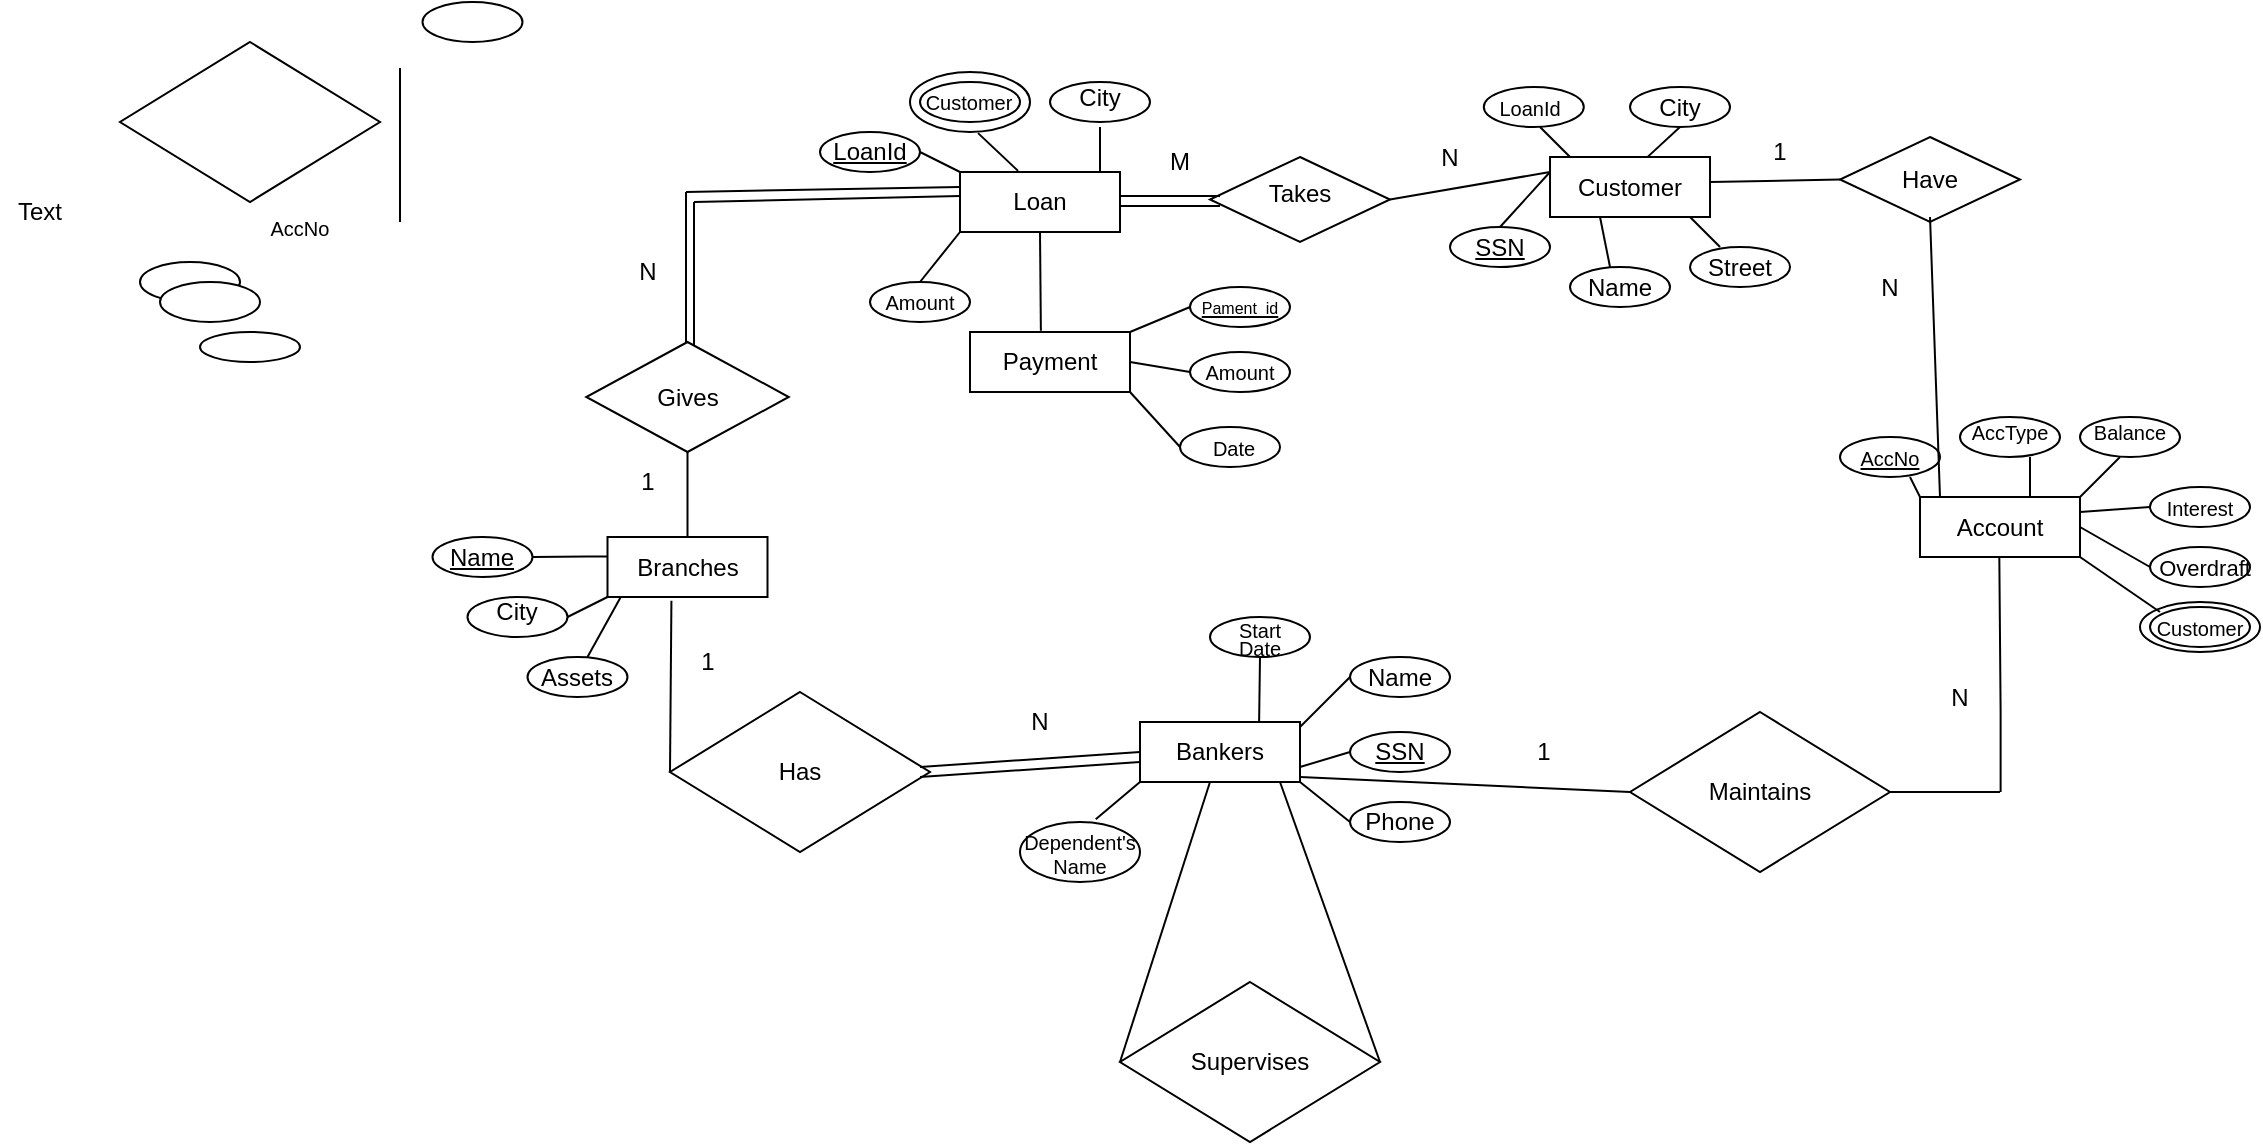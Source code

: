 <mxfile version="17.4.0" type="device"><diagram id="mVCATM9lBbFSW-xrp3_t" name="Page-1"><mxGraphModel dx="2222" dy="717" grid="1" gridSize="10" guides="1" tooltips="1" connect="1" arrows="1" fold="1" page="1" pageScale="1" pageWidth="850" pageHeight="1100" math="0" shadow="0"><root><mxCell id="0"/><mxCell id="1" parent="0"/><mxCell id="42Irp1TU9jJ1pjMlHDiS-1" value="" style="rounded=0;whiteSpace=wrap;html=1;" parent="1" vertex="1"><mxGeometry x="-56.25" y="407.5" width="80" height="30" as="geometry"/></mxCell><mxCell id="42Irp1TU9jJ1pjMlHDiS-3" value="" style="rounded=0;whiteSpace=wrap;html=1;" parent="1" vertex="1"><mxGeometry x="120" y="225" width="80" height="30" as="geometry"/></mxCell><mxCell id="42Irp1TU9jJ1pjMlHDiS-4" value="" style="rounded=0;whiteSpace=wrap;html=1;" parent="1" vertex="1"><mxGeometry x="415.01" y="217.5" width="80" height="30" as="geometry"/></mxCell><mxCell id="42Irp1TU9jJ1pjMlHDiS-5" value="" style="rounded=0;whiteSpace=wrap;html=1;" parent="1" vertex="1"><mxGeometry x="210" y="500" width="80" height="30" as="geometry"/></mxCell><mxCell id="42Irp1TU9jJ1pjMlHDiS-7" value="Loan" style="text;html=1;strokeColor=none;fillColor=none;align=center;verticalAlign=middle;whiteSpace=wrap;rounded=0;" parent="1" vertex="1"><mxGeometry x="130" y="225" width="60" height="30" as="geometry"/></mxCell><mxCell id="42Irp1TU9jJ1pjMlHDiS-8" value="Customer" style="text;html=1;strokeColor=none;fillColor=none;align=center;verticalAlign=middle;whiteSpace=wrap;rounded=0;" parent="1" vertex="1"><mxGeometry x="425.01" y="217.5" width="60" height="30" as="geometry"/></mxCell><mxCell id="42Irp1TU9jJ1pjMlHDiS-9" value="Branches" style="text;html=1;strokeColor=none;fillColor=none;align=center;verticalAlign=middle;whiteSpace=wrap;rounded=0;" parent="1" vertex="1"><mxGeometry x="-46.25" y="407.5" width="60" height="30" as="geometry"/></mxCell><mxCell id="42Irp1TU9jJ1pjMlHDiS-10" value="Bankers" style="text;html=1;strokeColor=none;fillColor=none;align=center;verticalAlign=middle;whiteSpace=wrap;rounded=0;" parent="1" vertex="1"><mxGeometry x="220" y="500" width="60" height="30" as="geometry"/></mxCell><mxCell id="42Irp1TU9jJ1pjMlHDiS-11" value="" style="rounded=0;whiteSpace=wrap;html=1;" parent="1" vertex="1"><mxGeometry x="600" y="387.5" width="80" height="30" as="geometry"/></mxCell><mxCell id="42Irp1TU9jJ1pjMlHDiS-13" value="Account" style="text;html=1;strokeColor=none;fillColor=none;align=center;verticalAlign=middle;whiteSpace=wrap;rounded=0;" parent="1" vertex="1"><mxGeometry x="610" y="387.5" width="60" height="30" as="geometry"/></mxCell><mxCell id="42Irp1TU9jJ1pjMlHDiS-14" value="" style="ellipse;whiteSpace=wrap;html=1;" parent="1" vertex="1"><mxGeometry x="-126.25" y="437.5" width="50" height="20" as="geometry"/></mxCell><mxCell id="42Irp1TU9jJ1pjMlHDiS-15" value="&lt;u&gt;Name&lt;/u&gt;" style="text;html=1;strokeColor=none;fillColor=none;align=center;verticalAlign=middle;whiteSpace=wrap;rounded=0;" parent="1" vertex="1"><mxGeometry x="-138.75" y="407.5" width="40" height="20" as="geometry"/></mxCell><mxCell id="42Irp1TU9jJ1pjMlHDiS-17" value="" style="ellipse;whiteSpace=wrap;html=1;" parent="1" vertex="1"><mxGeometry x="-96.25" y="467.5" width="50" height="20" as="geometry"/></mxCell><mxCell id="42Irp1TU9jJ1pjMlHDiS-18" value="" style="ellipse;whiteSpace=wrap;html=1;fillColor=none;" parent="1" vertex="1"><mxGeometry x="-143.75" y="407.5" width="50" height="20" as="geometry"/></mxCell><mxCell id="42Irp1TU9jJ1pjMlHDiS-19" value="" style="ellipse;whiteSpace=wrap;html=1;" parent="1" vertex="1"><mxGeometry x="150" y="550" width="60" height="30" as="geometry"/></mxCell><mxCell id="42Irp1TU9jJ1pjMlHDiS-20" value="" style="ellipse;whiteSpace=wrap;html=1;" parent="1" vertex="1"><mxGeometry x="245" y="447.5" width="50" height="20" as="geometry"/></mxCell><mxCell id="42Irp1TU9jJ1pjMlHDiS-21" value="" style="ellipse;whiteSpace=wrap;html=1;" parent="1" vertex="1"><mxGeometry x="315.01" y="540" width="50" height="20" as="geometry"/></mxCell><mxCell id="42Irp1TU9jJ1pjMlHDiS-22" value="" style="ellipse;whiteSpace=wrap;html=1;" parent="1" vertex="1"><mxGeometry x="315.01" y="505" width="50" height="20" as="geometry"/></mxCell><mxCell id="42Irp1TU9jJ1pjMlHDiS-23" value="" style="ellipse;whiteSpace=wrap;html=1;" parent="1" vertex="1"><mxGeometry x="315.01" y="467.5" width="50" height="20" as="geometry"/></mxCell><mxCell id="42Irp1TU9jJ1pjMlHDiS-24" value="" style="ellipse;whiteSpace=wrap;html=1;" parent="1" vertex="1"><mxGeometry x="50" y="205" width="50" height="20" as="geometry"/></mxCell><mxCell id="42Irp1TU9jJ1pjMlHDiS-27" value="" style="ellipse;whiteSpace=wrap;html=1;" parent="1" vertex="1"><mxGeometry x="165" y="180" width="50" height="20" as="geometry"/></mxCell><mxCell id="42Irp1TU9jJ1pjMlHDiS-28" value="" style="ellipse;whiteSpace=wrap;html=1;" parent="1" vertex="1"><mxGeometry x="100" y="180" width="50" height="20" as="geometry"/></mxCell><mxCell id="42Irp1TU9jJ1pjMlHDiS-29" value="" style="ellipse;whiteSpace=wrap;html=1;" parent="1" vertex="1"><mxGeometry x="365.01" y="252.5" width="50" height="20" as="geometry"/></mxCell><mxCell id="42Irp1TU9jJ1pjMlHDiS-30" value="" style="ellipse;whiteSpace=wrap;html=1;" parent="1" vertex="1"><mxGeometry x="425.01" y="272.5" width="50" height="20" as="geometry"/></mxCell><mxCell id="42Irp1TU9jJ1pjMlHDiS-31" value="" style="ellipse;whiteSpace=wrap;html=1;" parent="1" vertex="1"><mxGeometry x="-148.75" y="140" width="50" height="20" as="geometry"/></mxCell><mxCell id="42Irp1TU9jJ1pjMlHDiS-32" value="" style="ellipse;whiteSpace=wrap;html=1;" parent="1" vertex="1"><mxGeometry x="455.01" y="182.5" width="50" height="20" as="geometry"/></mxCell><mxCell id="42Irp1TU9jJ1pjMlHDiS-33" value="" style="ellipse;whiteSpace=wrap;html=1;" parent="1" vertex="1"><mxGeometry x="485.01" y="262.5" width="50" height="20" as="geometry"/></mxCell><mxCell id="42Irp1TU9jJ1pjMlHDiS-34" value="" style="ellipse;whiteSpace=wrap;html=1;" parent="1" vertex="1"><mxGeometry x="560" y="357.5" width="50" height="20" as="geometry"/></mxCell><mxCell id="42Irp1TU9jJ1pjMlHDiS-35" value="" style="ellipse;whiteSpace=wrap;html=1;" parent="1" vertex="1"><mxGeometry x="620" y="347.5" width="50" height="20" as="geometry"/></mxCell><mxCell id="42Irp1TU9jJ1pjMlHDiS-36" value="" style="ellipse;whiteSpace=wrap;html=1;" parent="1" vertex="1"><mxGeometry x="680" y="347.5" width="50" height="20" as="geometry"/></mxCell><mxCell id="42Irp1TU9jJ1pjMlHDiS-37" value="" style="ellipse;whiteSpace=wrap;html=1;" parent="1" vertex="1"><mxGeometry x="715" y="412.5" width="50" height="20" as="geometry"/></mxCell><mxCell id="42Irp1TU9jJ1pjMlHDiS-38" value="" style="ellipse;whiteSpace=wrap;html=1;" parent="1" vertex="1"><mxGeometry x="715" y="382.5" width="50" height="20" as="geometry"/></mxCell><mxCell id="42Irp1TU9jJ1pjMlHDiS-39" value="" style="rounded=0;whiteSpace=wrap;html=1;" parent="1" vertex="1"><mxGeometry x="125" y="305" width="80" height="30" as="geometry"/></mxCell><mxCell id="42Irp1TU9jJ1pjMlHDiS-40" value="" style="ellipse;whiteSpace=wrap;html=1;" parent="1" vertex="1"><mxGeometry x="-290" y="270" width="50" height="20" as="geometry"/></mxCell><mxCell id="42Irp1TU9jJ1pjMlHDiS-41" value="" style="ellipse;whiteSpace=wrap;html=1;" parent="1" vertex="1"><mxGeometry x="-280" y="280" width="50" height="20" as="geometry"/></mxCell><mxCell id="42Irp1TU9jJ1pjMlHDiS-42" value="" style="ellipse;whiteSpace=wrap;html=1;" parent="1" vertex="1"><mxGeometry x="710" y="440" width="60" height="25" as="geometry"/></mxCell><mxCell id="42Irp1TU9jJ1pjMlHDiS-43" value="City" style="text;html=1;strokeColor=none;fillColor=none;align=center;verticalAlign=middle;whiteSpace=wrap;rounded=0;" parent="1" vertex="1"><mxGeometry x="-128.75" y="432.5" width="55" height="25" as="geometry"/></mxCell><mxCell id="42Irp1TU9jJ1pjMlHDiS-44" value="Assets" style="text;html=1;strokeColor=none;fillColor=none;align=center;verticalAlign=middle;whiteSpace=wrap;rounded=0;" parent="1" vertex="1"><mxGeometry x="-93.75" y="462.5" width="45" height="30" as="geometry"/></mxCell><mxCell id="42Irp1TU9jJ1pjMlHDiS-45" value="" style="endArrow=none;html=1;rounded=0;exitX=1;exitY=0.5;exitDx=0;exitDy=0;" parent="1" source="42Irp1TU9jJ1pjMlHDiS-18" edge="1"><mxGeometry width="50" height="50" relative="1" as="geometry"><mxPoint x="-86.25" y="417.21" as="sourcePoint"/><mxPoint x="-56.25" y="417.21" as="targetPoint"/><Array as="points"><mxPoint x="-66.25" y="417.21"/></Array></mxGeometry></mxCell><mxCell id="42Irp1TU9jJ1pjMlHDiS-54" value="" style="endArrow=none;html=1;rounded=0;entryX=0;entryY=1;entryDx=0;entryDy=0;entryPerimeter=0;" parent="1" target="42Irp1TU9jJ1pjMlHDiS-1" edge="1"><mxGeometry width="50" height="50" relative="1" as="geometry"><mxPoint x="-76.25" y="447.5" as="sourcePoint"/><mxPoint x="-26.25" y="397.5" as="targetPoint"/></mxGeometry></mxCell><mxCell id="42Irp1TU9jJ1pjMlHDiS-55" value="" style="endArrow=none;html=1;rounded=0;entryX=-0.055;entryY=0.995;entryDx=0;entryDy=0;entryPerimeter=0;" parent="1" target="42Irp1TU9jJ1pjMlHDiS-9" edge="1"><mxGeometry width="50" height="50" relative="1" as="geometry"><mxPoint x="-66.25" y="467.5" as="sourcePoint"/><mxPoint x="-16.25" y="417.5" as="targetPoint"/></mxGeometry></mxCell><mxCell id="42Irp1TU9jJ1pjMlHDiS-56" value="" style="endArrow=none;html=1;rounded=0;entryX=1;entryY=0;entryDx=0;entryDy=0;exitX=0.5;exitY=1;exitDx=0;exitDy=0;" parent="1" target="42Irp1TU9jJ1pjMlHDiS-7" edge="1" source="42Irp1TU9jJ1pjMlHDiS-60"><mxGeometry width="50" height="50" relative="1" as="geometry"><mxPoint x="100" y="245" as="sourcePoint"/><mxPoint x="150" y="195" as="targetPoint"/></mxGeometry></mxCell><mxCell id="42Irp1TU9jJ1pjMlHDiS-57" value="" style="endArrow=none;html=1;rounded=0;entryX=0;entryY=0;entryDx=0;entryDy=0;" parent="1" target="42Irp1TU9jJ1pjMlHDiS-3" edge="1"><mxGeometry width="50" height="50" relative="1" as="geometry"><mxPoint x="100" y="215" as="sourcePoint"/><mxPoint x="150" y="165" as="targetPoint"/></mxGeometry></mxCell><mxCell id="42Irp1TU9jJ1pjMlHDiS-58" value="" style="endArrow=none;html=1;rounded=0;entryX=0.317;entryY=-0.019;entryDx=0;entryDy=0;entryPerimeter=0;exitX=0.567;exitY=1.019;exitDx=0;exitDy=0;exitPerimeter=0;" parent="1" source="42Irp1TU9jJ1pjMlHDiS-64" target="42Irp1TU9jJ1pjMlHDiS-7" edge="1"><mxGeometry width="50" height="50" relative="1" as="geometry"><mxPoint x="120" y="200" as="sourcePoint"/><mxPoint x="155" y="210" as="targetPoint"/></mxGeometry></mxCell><mxCell id="42Irp1TU9jJ1pjMlHDiS-59" value="&lt;u&gt;LoanId&lt;/u&gt;" style="text;html=1;strokeColor=none;fillColor=none;align=center;verticalAlign=middle;whiteSpace=wrap;rounded=0;" parent="1" vertex="1"><mxGeometry x="55" y="200" width="40" height="30" as="geometry"/></mxCell><mxCell id="42Irp1TU9jJ1pjMlHDiS-60" value="City" style="text;html=1;strokeColor=none;fillColor=none;align=center;verticalAlign=middle;whiteSpace=wrap;rounded=0;" parent="1" vertex="1"><mxGeometry x="170" y="172.5" width="40" height="30" as="geometry"/></mxCell><mxCell id="42Irp1TU9jJ1pjMlHDiS-61" value="Customer" style="text;html=1;strokeColor=none;fillColor=none;align=center;verticalAlign=middle;whiteSpace=wrap;rounded=0;fontSize=10;" parent="1" vertex="1"><mxGeometry x="107.5" y="177.5" width="32.5" height="25" as="geometry"/></mxCell><mxCell id="42Irp1TU9jJ1pjMlHDiS-62" value="Payment" style="text;html=1;strokeColor=none;fillColor=none;align=center;verticalAlign=middle;whiteSpace=wrap;rounded=0;" parent="1" vertex="1"><mxGeometry x="145" y="305" width="40" height="30" as="geometry"/></mxCell><mxCell id="42Irp1TU9jJ1pjMlHDiS-64" value="" style="ellipse;whiteSpace=wrap;html=1;fillColor=none;" parent="1" vertex="1"><mxGeometry x="95" y="175" width="60" height="30" as="geometry"/></mxCell><mxCell id="42Irp1TU9jJ1pjMlHDiS-67" value="" style="ellipse;whiteSpace=wrap;html=1;" parent="1" vertex="1"><mxGeometry x="75" y="280" width="50" height="20" as="geometry"/></mxCell><mxCell id="42Irp1TU9jJ1pjMlHDiS-68" value="" style="endArrow=none;html=1;rounded=0;fontSize=10;entryX=0;entryY=1;entryDx=0;entryDy=0;" parent="1" target="42Irp1TU9jJ1pjMlHDiS-3" edge="1"><mxGeometry width="50" height="50" relative="1" as="geometry"><mxPoint x="100" y="280" as="sourcePoint"/><mxPoint x="150" y="225" as="targetPoint"/></mxGeometry></mxCell><mxCell id="42Irp1TU9jJ1pjMlHDiS-69" value="Amount" style="text;html=1;strokeColor=none;fillColor=none;align=center;verticalAlign=middle;whiteSpace=wrap;rounded=0;fontSize=10;" parent="1" vertex="1"><mxGeometry x="70" y="275" width="60" height="30" as="geometry"/></mxCell><mxCell id="qjzSKTiQZ3K6JCnTXsIJ-1" value="Text" style="text;html=1;strokeColor=none;fillColor=none;align=center;verticalAlign=middle;whiteSpace=wrap;rounded=0;" vertex="1" parent="1"><mxGeometry x="-360" y="230" width="40" height="30" as="geometry"/></mxCell><mxCell id="qjzSKTiQZ3K6JCnTXsIJ-2" value="" style="ellipse;whiteSpace=wrap;html=1;" vertex="1" parent="1"><mxGeometry x="230.01" y="352.5" width="50" height="20" as="geometry"/></mxCell><mxCell id="qjzSKTiQZ3K6JCnTXsIJ-3" value="" style="ellipse;whiteSpace=wrap;html=1;" vertex="1" parent="1"><mxGeometry x="235" y="315" width="50" height="20" as="geometry"/></mxCell><mxCell id="qjzSKTiQZ3K6JCnTXsIJ-4" value="" style="ellipse;whiteSpace=wrap;html=1;" vertex="1" parent="1"><mxGeometry x="235" y="282.5" width="50" height="20" as="geometry"/></mxCell><mxCell id="qjzSKTiQZ3K6JCnTXsIJ-5" value="&lt;u&gt;Pament_id&lt;/u&gt;" style="text;html=1;strokeColor=none;fillColor=none;align=center;verticalAlign=middle;whiteSpace=wrap;rounded=0;fontSize=8;" vertex="1" parent="1"><mxGeometry x="241.88" y="277.5" width="36.25" height="30" as="geometry"/></mxCell><mxCell id="qjzSKTiQZ3K6JCnTXsIJ-7" value="Amount" style="text;html=1;strokeColor=none;fillColor=none;align=center;verticalAlign=middle;whiteSpace=wrap;rounded=0;fontSize=10;" vertex="1" parent="1"><mxGeometry x="240.01" y="310" width="40" height="30" as="geometry"/></mxCell><mxCell id="qjzSKTiQZ3K6JCnTXsIJ-8" value="Date" style="text;html=1;strokeColor=none;fillColor=none;align=center;verticalAlign=middle;whiteSpace=wrap;rounded=0;fontSize=10;" vertex="1" parent="1"><mxGeometry x="236.89" y="347.5" width="40" height="30" as="geometry"/></mxCell><mxCell id="qjzSKTiQZ3K6JCnTXsIJ-12" value="" style="endArrow=none;html=1;rounded=0;fontSize=10;entryX=0;entryY=0.5;entryDx=0;entryDy=0;" edge="1" parent="1" target="qjzSKTiQZ3K6JCnTXsIJ-4"><mxGeometry width="50" height="50" relative="1" as="geometry"><mxPoint x="205" y="305" as="sourcePoint"/><mxPoint x="335" y="175" as="targetPoint"/><Array as="points"/></mxGeometry></mxCell><mxCell id="qjzSKTiQZ3K6JCnTXsIJ-15" value="" style="endArrow=none;html=1;rounded=0;fontSize=10;entryX=0;entryY=0.5;entryDx=0;entryDy=0;exitX=1;exitY=0.5;exitDx=0;exitDy=0;" edge="1" parent="1" source="42Irp1TU9jJ1pjMlHDiS-39" target="qjzSKTiQZ3K6JCnTXsIJ-3"><mxGeometry width="50" height="50" relative="1" as="geometry"><mxPoint x="215" y="315" as="sourcePoint"/><mxPoint x="245" y="302.5" as="targetPoint"/><Array as="points"/></mxGeometry></mxCell><mxCell id="qjzSKTiQZ3K6JCnTXsIJ-16" value="" style="endArrow=none;html=1;rounded=0;fontSize=10;entryX=0;entryY=0.5;entryDx=0;entryDy=0;exitX=1;exitY=1;exitDx=0;exitDy=0;" edge="1" parent="1" source="42Irp1TU9jJ1pjMlHDiS-39" target="qjzSKTiQZ3K6JCnTXsIJ-2"><mxGeometry width="50" height="50" relative="1" as="geometry"><mxPoint x="225" y="325" as="sourcePoint"/><mxPoint x="255" y="312.5" as="targetPoint"/><Array as="points"/></mxGeometry></mxCell><mxCell id="qjzSKTiQZ3K6JCnTXsIJ-18" value="" style="ellipse;whiteSpace=wrap;html=1;" vertex="1" parent="1"><mxGeometry x="381.9" y="182.5" width="50" height="20" as="geometry"/></mxCell><mxCell id="qjzSKTiQZ3K6JCnTXsIJ-19" value="&lt;span style=&quot;font-size: 10px&quot;&gt;LoanId&lt;/span&gt;" style="text;html=1;strokeColor=none;fillColor=none;align=center;verticalAlign=middle;whiteSpace=wrap;rounded=0;fontSize=10;" vertex="1" parent="1"><mxGeometry x="385.01" y="177.5" width="40" height="30" as="geometry"/></mxCell><mxCell id="qjzSKTiQZ3K6JCnTXsIJ-20" value="City" style="text;html=1;strokeColor=none;fillColor=none;align=center;verticalAlign=middle;whiteSpace=wrap;rounded=0;" vertex="1" parent="1"><mxGeometry x="460.01" y="177.5" width="40" height="30" as="geometry"/></mxCell><mxCell id="qjzSKTiQZ3K6JCnTXsIJ-21" value="&lt;u&gt;SSN&lt;/u&gt;" style="text;html=1;strokeColor=none;fillColor=none;align=center;verticalAlign=middle;whiteSpace=wrap;rounded=0;" vertex="1" parent="1"><mxGeometry x="370.01" y="247.5" width="40" height="30" as="geometry"/></mxCell><mxCell id="qjzSKTiQZ3K6JCnTXsIJ-22" value="Name" style="text;html=1;strokeColor=none;fillColor=none;align=center;verticalAlign=middle;whiteSpace=wrap;rounded=0;" vertex="1" parent="1"><mxGeometry x="430.02" y="267.5" width="40" height="30" as="geometry"/></mxCell><mxCell id="qjzSKTiQZ3K6JCnTXsIJ-23" value="Street" style="text;html=1;strokeColor=none;fillColor=none;align=center;verticalAlign=middle;whiteSpace=wrap;rounded=0;" vertex="1" parent="1"><mxGeometry x="490.01" y="257.5" width="40" height="30" as="geometry"/></mxCell><mxCell id="qjzSKTiQZ3K6JCnTXsIJ-24" value="" style="endArrow=none;html=1;rounded=0;fontSize=10;entryX=0;entryY=0.25;entryDx=0;entryDy=0;" edge="1" parent="1" target="42Irp1TU9jJ1pjMlHDiS-4"><mxGeometry width="50" height="50" relative="1" as="geometry"><mxPoint x="390.02" y="252.5" as="sourcePoint"/><mxPoint x="480.02" y="162.5" as="targetPoint"/></mxGeometry></mxCell><mxCell id="qjzSKTiQZ3K6JCnTXsIJ-27" value="" style="endArrow=none;html=1;rounded=0;fontSize=10;" edge="1" parent="1"><mxGeometry width="50" height="50" relative="1" as="geometry"><mxPoint x="-17" y="312" as="sourcePoint"/><mxPoint x="-17" y="235" as="targetPoint"/></mxGeometry></mxCell><mxCell id="qjzSKTiQZ3K6JCnTXsIJ-29" value="" style="endArrow=none;html=1;rounded=0;fontSize=10;entryX=0.25;entryY=1;entryDx=0;entryDy=0;" edge="1" parent="1" target="42Irp1TU9jJ1pjMlHDiS-8"><mxGeometry width="50" height="50" relative="1" as="geometry"><mxPoint x="445.01" y="272.5" as="sourcePoint"/><mxPoint x="488.76" y="232.5" as="targetPoint"/></mxGeometry></mxCell><mxCell id="qjzSKTiQZ3K6JCnTXsIJ-30" value="" style="endArrow=none;html=1;rounded=0;fontSize=10;entryX=1;entryY=1;entryDx=0;entryDy=0;" edge="1" parent="1" target="42Irp1TU9jJ1pjMlHDiS-8"><mxGeometry width="50" height="50" relative="1" as="geometry"><mxPoint x="500.01" y="262.5" as="sourcePoint"/><mxPoint x="610.01" y="152.5" as="targetPoint"/></mxGeometry></mxCell><mxCell id="qjzSKTiQZ3K6JCnTXsIJ-31" value="" style="endArrow=none;html=1;rounded=0;fontSize=10;exitX=0;exitY=0;exitDx=0;exitDy=0;" edge="1" parent="1" source="42Irp1TU9jJ1pjMlHDiS-8"><mxGeometry width="50" height="50" relative="1" as="geometry"><mxPoint x="300.01" y="312.5" as="sourcePoint"/><mxPoint x="410.01" y="202.5" as="targetPoint"/></mxGeometry></mxCell><mxCell id="qjzSKTiQZ3K6JCnTXsIJ-32" value="" style="endArrow=none;html=1;rounded=0;fontSize=10;exitX=0.647;exitY=-0.002;exitDx=0;exitDy=0;exitPerimeter=0;" edge="1" parent="1" source="42Irp1TU9jJ1pjMlHDiS-8"><mxGeometry width="50" height="50" relative="1" as="geometry"><mxPoint x="370.01" y="312.5" as="sourcePoint"/><mxPoint x="480.01" y="202.5" as="targetPoint"/></mxGeometry></mxCell><mxCell id="qjzSKTiQZ3K6JCnTXsIJ-33" value="" style="ellipse;whiteSpace=wrap;html=1;" vertex="1" parent="1"><mxGeometry x="715" y="442.5" width="50" height="20" as="geometry"/></mxCell><mxCell id="qjzSKTiQZ3K6JCnTXsIJ-34" value="" style="endArrow=none;html=1;rounded=0;fontSize=10;exitX=0;exitY=0;exitDx=0;exitDy=0;" edge="1" parent="1" source="42Irp1TU9jJ1pjMlHDiS-11"><mxGeometry width="50" height="50" relative="1" as="geometry"><mxPoint x="485" y="482.5" as="sourcePoint"/><mxPoint x="595" y="377.5" as="targetPoint"/></mxGeometry></mxCell><mxCell id="qjzSKTiQZ3K6JCnTXsIJ-35" value="" style="endArrow=none;html=1;rounded=0;fontSize=10;exitX=0.75;exitY=0;exitDx=0;exitDy=0;" edge="1" parent="1" source="42Irp1TU9jJ1pjMlHDiS-13"><mxGeometry width="50" height="50" relative="1" as="geometry"><mxPoint x="545" y="477.5" as="sourcePoint"/><mxPoint x="655" y="367.5" as="targetPoint"/></mxGeometry></mxCell><mxCell id="qjzSKTiQZ3K6JCnTXsIJ-36" value="" style="endArrow=none;html=1;rounded=0;fontSize=10;exitX=1;exitY=0;exitDx=0;exitDy=0;" edge="1" parent="1" source="42Irp1TU9jJ1pjMlHDiS-11"><mxGeometry width="50" height="50" relative="1" as="geometry"><mxPoint x="590" y="477.5" as="sourcePoint"/><mxPoint x="700" y="367.5" as="targetPoint"/></mxGeometry></mxCell><mxCell id="qjzSKTiQZ3K6JCnTXsIJ-37" value="" style="endArrow=none;html=1;rounded=0;fontSize=10;exitX=1;exitY=0.25;exitDx=0;exitDy=0;" edge="1" parent="1" source="42Irp1TU9jJ1pjMlHDiS-11"><mxGeometry width="50" height="50" relative="1" as="geometry"><mxPoint x="605" y="502.5" as="sourcePoint"/><mxPoint x="715" y="392.5" as="targetPoint"/></mxGeometry></mxCell><mxCell id="qjzSKTiQZ3K6JCnTXsIJ-38" value="" style="endArrow=none;html=1;rounded=0;fontSize=10;exitX=1;exitY=0.5;exitDx=0;exitDy=0;" edge="1" parent="1" source="42Irp1TU9jJ1pjMlHDiS-11"><mxGeometry width="50" height="50" relative="1" as="geometry"><mxPoint x="605" y="532.5" as="sourcePoint"/><mxPoint x="715" y="422.5" as="targetPoint"/></mxGeometry></mxCell><mxCell id="qjzSKTiQZ3K6JCnTXsIJ-39" value="" style="endArrow=none;html=1;rounded=0;fontSize=10;exitX=1;exitY=1;exitDx=0;exitDy=0;entryX=0;entryY=0.25;entryDx=0;entryDy=0;" edge="1" parent="1" source="42Irp1TU9jJ1pjMlHDiS-11" target="qjzSKTiQZ3K6JCnTXsIJ-46"><mxGeometry width="50" height="50" relative="1" as="geometry"><mxPoint x="605" y="562.5" as="sourcePoint"/><mxPoint x="655" y="497.5" as="targetPoint"/></mxGeometry></mxCell><mxCell id="qjzSKTiQZ3K6JCnTXsIJ-40" value="&lt;u&gt;&lt;font style=&quot;font-size: 10px&quot;&gt;AccNo&lt;/font&gt;&lt;/u&gt;" style="text;html=1;strokeColor=none;fillColor=none;align=center;verticalAlign=middle;whiteSpace=wrap;rounded=0;" vertex="1" parent="1"><mxGeometry x="565" y="352.5" width="40" height="30" as="geometry"/></mxCell><mxCell id="qjzSKTiQZ3K6JCnTXsIJ-41" value="&lt;font style=&quot;font-size: 10px&quot;&gt;AccNo&lt;/font&gt;" style="text;html=1;strokeColor=none;fillColor=none;align=center;verticalAlign=middle;whiteSpace=wrap;rounded=0;" vertex="1" parent="1"><mxGeometry x="-230" y="237.5" width="40" height="30" as="geometry"/></mxCell><mxCell id="qjzSKTiQZ3K6JCnTXsIJ-42" value="&lt;font style=&quot;font-size: 10px&quot;&gt;Balance&lt;/font&gt;" style="text;html=1;strokeColor=none;fillColor=none;align=center;verticalAlign=middle;whiteSpace=wrap;rounded=0;fontStyle=0" vertex="1" parent="1"><mxGeometry x="685" y="340" width="40" height="30" as="geometry"/></mxCell><mxCell id="qjzSKTiQZ3K6JCnTXsIJ-43" value="&lt;font style=&quot;font-size: 10px&quot;&gt;AccType&lt;/font&gt;" style="text;html=1;strokeColor=none;fillColor=none;align=center;verticalAlign=middle;whiteSpace=wrap;rounded=0;fontStyle=0" vertex="1" parent="1"><mxGeometry x="625" y="340" width="40" height="30" as="geometry"/></mxCell><mxCell id="qjzSKTiQZ3K6JCnTXsIJ-44" value="&lt;font style=&quot;font-size: 10px&quot;&gt;Interest&lt;/font&gt;" style="text;html=1;strokeColor=none;fillColor=none;align=center;verticalAlign=middle;whiteSpace=wrap;rounded=0;" vertex="1" parent="1"><mxGeometry x="720" y="377.5" width="40" height="30" as="geometry"/></mxCell><mxCell id="qjzSKTiQZ3K6JCnTXsIJ-45" value="&lt;font style=&quot;font-size: 11px&quot;&gt;Overdraft&lt;/font&gt;" style="text;html=1;strokeColor=none;fillColor=none;align=center;verticalAlign=middle;whiteSpace=wrap;rounded=0;" vertex="1" parent="1"><mxGeometry x="730" y="407.5" width="25" height="30" as="geometry"/></mxCell><mxCell id="qjzSKTiQZ3K6JCnTXsIJ-46" value="&lt;font style=&quot;font-size: 10px&quot;&gt;Customer&lt;/font&gt;" style="text;html=1;strokeColor=none;fillColor=none;align=center;verticalAlign=middle;whiteSpace=wrap;rounded=0;" vertex="1" parent="1"><mxGeometry x="720" y="437.5" width="40" height="30" as="geometry"/></mxCell><mxCell id="qjzSKTiQZ3K6JCnTXsIJ-47" value="" style="ellipse;whiteSpace=wrap;html=1;" vertex="1" parent="1"><mxGeometry x="-260" y="305" width="50" height="15" as="geometry"/></mxCell><mxCell id="qjzSKTiQZ3K6JCnTXsIJ-48" value="" style="endArrow=none;html=1;rounded=0;fontSize=10;exitX=0.631;exitY=-0.047;exitDx=0;exitDy=0;exitPerimeter=0;" edge="1" parent="1" source="42Irp1TU9jJ1pjMlHDiS-19"><mxGeometry width="50" height="50" relative="1" as="geometry"><mxPoint x="100" y="640" as="sourcePoint"/><mxPoint x="210" y="530" as="targetPoint"/></mxGeometry></mxCell><mxCell id="qjzSKTiQZ3K6JCnTXsIJ-49" value="" style="endArrow=none;html=1;rounded=0;fontSize=10;entryX=0.826;entryY=-0.005;entryDx=0;entryDy=0;entryPerimeter=0;" edge="1" parent="1" source="42Irp1TU9jJ1pjMlHDiS-20" target="42Irp1TU9jJ1pjMlHDiS-10"><mxGeometry width="50" height="50" relative="1" as="geometry"><mxPoint x="150" y="640" as="sourcePoint"/><mxPoint x="260" y="530" as="targetPoint"/></mxGeometry></mxCell><mxCell id="qjzSKTiQZ3K6JCnTXsIJ-50" value="" style="endArrow=none;html=1;rounded=0;fontSize=10;entryX=0;entryY=0.5;entryDx=0;entryDy=0;" edge="1" parent="1" target="42Irp1TU9jJ1pjMlHDiS-22"><mxGeometry width="50" height="50" relative="1" as="geometry"><mxPoint x="290" y="522.5" as="sourcePoint"/><mxPoint x="400" y="412.5" as="targetPoint"/></mxGeometry></mxCell><mxCell id="qjzSKTiQZ3K6JCnTXsIJ-51" value="" style="endArrow=none;html=1;rounded=0;fontSize=10;entryX=0;entryY=0.5;entryDx=0;entryDy=0;" edge="1" parent="1" target="42Irp1TU9jJ1pjMlHDiS-23"><mxGeometry width="50" height="50" relative="1" as="geometry"><mxPoint x="290" y="502.5" as="sourcePoint"/><mxPoint x="400" y="392.5" as="targetPoint"/></mxGeometry></mxCell><mxCell id="qjzSKTiQZ3K6JCnTXsIJ-52" value="" style="endArrow=none;html=1;rounded=0;fontSize=10;entryX=0;entryY=0.5;entryDx=0;entryDy=0;" edge="1" parent="1" target="42Irp1TU9jJ1pjMlHDiS-21"><mxGeometry width="50" height="50" relative="1" as="geometry"><mxPoint x="290" y="530" as="sourcePoint"/><mxPoint x="400" y="420" as="targetPoint"/></mxGeometry></mxCell><mxCell id="qjzSKTiQZ3K6JCnTXsIJ-53" value="Name" style="text;html=1;strokeColor=none;fillColor=none;align=center;verticalAlign=middle;whiteSpace=wrap;rounded=0;" vertex="1" parent="1"><mxGeometry x="320" y="462.5" width="40" height="30" as="geometry"/></mxCell><mxCell id="qjzSKTiQZ3K6JCnTXsIJ-54" value="&lt;u&gt;SSN&lt;/u&gt;" style="text;html=1;strokeColor=none;fillColor=none;align=center;verticalAlign=middle;whiteSpace=wrap;rounded=0;" vertex="1" parent="1"><mxGeometry x="320" y="500" width="40" height="30" as="geometry"/></mxCell><mxCell id="qjzSKTiQZ3K6JCnTXsIJ-55" value="Phone" style="text;html=1;strokeColor=none;fillColor=none;align=center;verticalAlign=middle;whiteSpace=wrap;rounded=0;" vertex="1" parent="1"><mxGeometry x="320" y="535" width="40" height="30" as="geometry"/></mxCell><mxCell id="qjzSKTiQZ3K6JCnTXsIJ-56" value="&lt;p style=&quot;line-height: 0.7&quot;&gt;&lt;font style=&quot;font-size: 10px&quot;&gt;Start Date&lt;br&gt;&lt;/font&gt;&lt;/p&gt;" style="text;html=1;strokeColor=none;fillColor=none;align=center;verticalAlign=middle;whiteSpace=wrap;rounded=0;" vertex="1" parent="1"><mxGeometry x="250" y="442.5" width="40" height="30" as="geometry"/></mxCell><mxCell id="qjzSKTiQZ3K6JCnTXsIJ-59" value="&lt;p style=&quot;line-height: 1&quot;&gt;&lt;font style=&quot;font-size: 10px&quot;&gt;Dependent's Name&lt;br&gt;&lt;/font&gt;&lt;/p&gt;" style="text;html=1;strokeColor=none;fillColor=none;align=center;verticalAlign=middle;whiteSpace=wrap;rounded=0;" vertex="1" parent="1"><mxGeometry x="160" y="550" width="40" height="30" as="geometry"/></mxCell><mxCell id="qjzSKTiQZ3K6JCnTXsIJ-60" value="" style="rhombus;whiteSpace=wrap;html=1;fontSize=10;" vertex="1" parent="1"><mxGeometry x="200" y="630" width="130" height="80" as="geometry"/></mxCell><mxCell id="qjzSKTiQZ3K6JCnTXsIJ-61" value="Supervises" style="text;html=1;strokeColor=none;fillColor=none;align=center;verticalAlign=middle;whiteSpace=wrap;rounded=0;" vertex="1" parent="1"><mxGeometry x="245" y="655" width="40" height="30" as="geometry"/></mxCell><mxCell id="qjzSKTiQZ3K6JCnTXsIJ-62" value="" style="endArrow=none;html=1;rounded=0;fontSize=10;entryX=1;entryY=1;entryDx=0;entryDy=0;" edge="1" parent="1" target="42Irp1TU9jJ1pjMlHDiS-10"><mxGeometry width="50" height="50" relative="1" as="geometry"><mxPoint x="330" y="670" as="sourcePoint"/><mxPoint x="440" y="560" as="targetPoint"/></mxGeometry></mxCell><mxCell id="qjzSKTiQZ3K6JCnTXsIJ-63" value="" style="endArrow=none;html=1;rounded=0;fontSize=10;exitX=0;exitY=0.5;exitDx=0;exitDy=0;" edge="1" parent="1" source="qjzSKTiQZ3K6JCnTXsIJ-60"><mxGeometry width="50" height="50" relative="1" as="geometry"><mxPoint x="135" y="640" as="sourcePoint"/><mxPoint x="245" y="530" as="targetPoint"/></mxGeometry></mxCell><mxCell id="qjzSKTiQZ3K6JCnTXsIJ-64" value="" style="rhombus;whiteSpace=wrap;html=1;fontSize=10;" vertex="1" parent="1"><mxGeometry x="-300" y="160" width="130" height="80" as="geometry"/></mxCell><mxCell id="qjzSKTiQZ3K6JCnTXsIJ-65" value="" style="rhombus;whiteSpace=wrap;html=1;fontSize=10;" vertex="1" parent="1"><mxGeometry x="-25" y="485" width="130" height="80" as="geometry"/></mxCell><mxCell id="qjzSKTiQZ3K6JCnTXsIJ-66" value="Has" style="text;html=1;strokeColor=none;fillColor=none;align=center;verticalAlign=middle;whiteSpace=wrap;rounded=0;" vertex="1" parent="1"><mxGeometry x="20" y="510" width="40" height="30" as="geometry"/></mxCell><mxCell id="qjzSKTiQZ3K6JCnTXsIJ-68" value="" style="endArrow=none;html=1;rounded=0;fontSize=10;entryX=0.366;entryY=1.064;entryDx=0;entryDy=0;entryPerimeter=0;exitX=0;exitY=0.5;exitDx=0;exitDy=0;" edge="1" parent="1" source="qjzSKTiQZ3K6JCnTXsIJ-65" target="42Irp1TU9jJ1pjMlHDiS-9"><mxGeometry width="50" height="50" relative="1" as="geometry"><mxPoint x="-25" y="520" as="sourcePoint"/><mxPoint x="-25" y="440" as="targetPoint"/></mxGeometry></mxCell><mxCell id="qjzSKTiQZ3K6JCnTXsIJ-69" value="" style="endArrow=none;html=1;rounded=0;fontSize=10;entryX=0;entryY=0.5;entryDx=0;entryDy=0;" edge="1" parent="1" target="qjzSKTiQZ3K6JCnTXsIJ-71"><mxGeometry width="50" height="50" relative="1" as="geometry"><mxPoint x="290" y="527.5" as="sourcePoint"/><mxPoint x="400" y="417.5" as="targetPoint"/></mxGeometry></mxCell><mxCell id="qjzSKTiQZ3K6JCnTXsIJ-71" value="" style="rhombus;whiteSpace=wrap;html=1;fontSize=10;" vertex="1" parent="1"><mxGeometry x="455.01" y="495" width="130" height="80" as="geometry"/></mxCell><mxCell id="qjzSKTiQZ3K6JCnTXsIJ-72" value="" style="rhombus;whiteSpace=wrap;html=1;fontSize=10;" vertex="1" parent="1"><mxGeometry x="-66.87" y="310" width="101.25" height="55" as="geometry"/></mxCell><mxCell id="qjzSKTiQZ3K6JCnTXsIJ-73" value="" style="rhombus;whiteSpace=wrap;html=1;fontSize=10;" vertex="1" parent="1"><mxGeometry x="560" y="207.5" width="90" height="42.5" as="geometry"/></mxCell><mxCell id="qjzSKTiQZ3K6JCnTXsIJ-74" value="" style="rhombus;whiteSpace=wrap;html=1;fontSize=10;" vertex="1" parent="1"><mxGeometry x="245" y="217.5" width="90" height="42.5" as="geometry"/></mxCell><mxCell id="qjzSKTiQZ3K6JCnTXsIJ-75" value="Maintains" style="text;html=1;strokeColor=none;fillColor=none;align=center;verticalAlign=middle;whiteSpace=wrap;rounded=0;" vertex="1" parent="1"><mxGeometry x="500.01" y="520" width="40" height="30" as="geometry"/></mxCell><mxCell id="qjzSKTiQZ3K6JCnTXsIJ-76" value="" style="endArrow=none;html=1;rounded=0;fontSize=10;" edge="1" parent="1"><mxGeometry width="50" height="50" relative="1" as="geometry"><mxPoint x="640.31" y="535" as="sourcePoint"/><mxPoint x="639.66" y="417.5" as="targetPoint"/><Array as="points"><mxPoint x="640.31" y="495"/></Array></mxGeometry></mxCell><mxCell id="qjzSKTiQZ3K6JCnTXsIJ-77" value="" style="endArrow=none;html=1;rounded=0;fontSize=10;" edge="1" parent="1"><mxGeometry width="50" height="50" relative="1" as="geometry"><mxPoint x="585" y="535" as="sourcePoint"/><mxPoint x="640" y="535" as="targetPoint"/></mxGeometry></mxCell><mxCell id="qjzSKTiQZ3K6JCnTXsIJ-78" value="Have" style="text;html=1;strokeColor=none;fillColor=none;align=center;verticalAlign=middle;whiteSpace=wrap;rounded=0;" vertex="1" parent="1"><mxGeometry x="585" y="213.75" width="40" height="30" as="geometry"/></mxCell><mxCell id="qjzSKTiQZ3K6JCnTXsIJ-79" value="" style="endArrow=none;html=1;rounded=0;fontSize=10;exitX=0;exitY=0;exitDx=0;exitDy=0;" edge="1" parent="1" source="42Irp1TU9jJ1pjMlHDiS-13"><mxGeometry width="50" height="50" relative="1" as="geometry"><mxPoint x="495.01" y="357.5" as="sourcePoint"/><mxPoint x="605.01" y="247.5" as="targetPoint"/></mxGeometry></mxCell><mxCell id="qjzSKTiQZ3K6JCnTXsIJ-80" value="" style="endArrow=none;html=1;rounded=0;fontSize=10;entryX=0;entryY=0.5;entryDx=0;entryDy=0;" edge="1" parent="1" target="qjzSKTiQZ3K6JCnTXsIJ-73"><mxGeometry width="50" height="50" relative="1" as="geometry"><mxPoint x="495" y="230" as="sourcePoint"/><mxPoint x="605" y="120" as="targetPoint"/></mxGeometry></mxCell><mxCell id="qjzSKTiQZ3K6JCnTXsIJ-82" value="Takes" style="text;html=1;strokeColor=none;fillColor=none;align=center;verticalAlign=middle;whiteSpace=wrap;rounded=0;" vertex="1" parent="1"><mxGeometry x="270" y="221.25" width="40" height="30" as="geometry"/></mxCell><mxCell id="qjzSKTiQZ3K6JCnTXsIJ-83" value="" style="endArrow=none;html=1;rounded=0;fontSize=10;entryX=0;entryY=0.25;entryDx=0;entryDy=0;exitX=1;exitY=0.5;exitDx=0;exitDy=0;" edge="1" parent="1" source="qjzSKTiQZ3K6JCnTXsIJ-74" target="42Irp1TU9jJ1pjMlHDiS-4"><mxGeometry width="50" height="50" relative="1" as="geometry"><mxPoint x="335" y="240" as="sourcePoint"/><mxPoint x="445" y="130" as="targetPoint"/></mxGeometry></mxCell><mxCell id="qjzSKTiQZ3K6JCnTXsIJ-85" value="Gives" style="text;html=1;strokeColor=none;fillColor=none;align=center;verticalAlign=middle;whiteSpace=wrap;rounded=0;" vertex="1" parent="1"><mxGeometry x="-36.24" y="322.5" width="40" height="30" as="geometry"/></mxCell><mxCell id="qjzSKTiQZ3K6JCnTXsIJ-87" value="" style="endArrow=none;html=1;rounded=0;fontSize=10;entryX=0.5;entryY=1;entryDx=0;entryDy=0;exitX=0.5;exitY=0;exitDx=0;exitDy=0;" edge="1" parent="1" source="42Irp1TU9jJ1pjMlHDiS-9" target="qjzSKTiQZ3K6JCnTXsIJ-72"><mxGeometry width="50" height="50" relative="1" as="geometry"><mxPoint x="-25" y="407.5" as="sourcePoint"/><mxPoint x="85" y="297.5" as="targetPoint"/></mxGeometry></mxCell><mxCell id="qjzSKTiQZ3K6JCnTXsIJ-90" value="" style="endArrow=none;html=1;rounded=0;fontSize=10;entryX=0;entryY=0.5;entryDx=0;entryDy=0;" edge="1" parent="1" target="42Irp1TU9jJ1pjMlHDiS-5"><mxGeometry width="50" height="50" relative="1" as="geometry"><mxPoint x="100" y="522.5" as="sourcePoint"/><mxPoint x="210" y="412.5" as="targetPoint"/></mxGeometry></mxCell><mxCell id="qjzSKTiQZ3K6JCnTXsIJ-91" value="" style="endArrow=none;html=1;rounded=0;fontSize=10;" edge="1" parent="1"><mxGeometry width="50" height="50" relative="1" as="geometry"><mxPoint x="100" y="527.5" as="sourcePoint"/><mxPoint x="210" y="520" as="targetPoint"/></mxGeometry></mxCell><mxCell id="qjzSKTiQZ3K6JCnTXsIJ-92" value="" style="endArrow=none;html=1;rounded=0;fontSize=10;exitX=0.386;exitY=-0.019;exitDx=0;exitDy=0;exitPerimeter=0;" edge="1" parent="1" source="42Irp1TU9jJ1pjMlHDiS-62"><mxGeometry width="50" height="50" relative="1" as="geometry"><mxPoint x="50" y="365" as="sourcePoint"/><mxPoint x="160" y="255" as="targetPoint"/></mxGeometry></mxCell><mxCell id="qjzSKTiQZ3K6JCnTXsIJ-97" value="" style="endArrow=none;html=1;rounded=0;fontSize=10;" edge="1" parent="1"><mxGeometry width="50" height="50" relative="1" as="geometry"><mxPoint x="-13" y="312" as="sourcePoint"/><mxPoint x="-13" y="240" as="targetPoint"/></mxGeometry></mxCell><mxCell id="qjzSKTiQZ3K6JCnTXsIJ-100" value="" style="endArrow=none;html=1;rounded=0;fontSize=10;" edge="1" parent="1"><mxGeometry width="50" height="50" relative="1" as="geometry"><mxPoint x="-160" y="250" as="sourcePoint"/><mxPoint x="-160" y="173" as="targetPoint"/></mxGeometry></mxCell><mxCell id="qjzSKTiQZ3K6JCnTXsIJ-101" value="" style="endArrow=none;html=1;rounded=0;fontSize=10;" edge="1" parent="1"><mxGeometry width="50" height="50" relative="1" as="geometry"><mxPoint x="-13" y="240" as="sourcePoint"/><mxPoint x="120" y="237" as="targetPoint"/></mxGeometry></mxCell><mxCell id="qjzSKTiQZ3K6JCnTXsIJ-102" value="" style="endArrow=none;html=1;rounded=0;fontSize=10;entryX=0;entryY=0.25;entryDx=0;entryDy=0;" edge="1" parent="1" target="42Irp1TU9jJ1pjMlHDiS-3"><mxGeometry width="50" height="50" relative="1" as="geometry"><mxPoint x="-17" y="235" as="sourcePoint"/><mxPoint x="45" y="185.5" as="targetPoint"/></mxGeometry></mxCell><mxCell id="qjzSKTiQZ3K6JCnTXsIJ-103" value="N" style="text;html=1;strokeColor=none;fillColor=none;align=center;verticalAlign=middle;whiteSpace=wrap;rounded=0;" vertex="1" parent="1"><mxGeometry x="-56.25" y="260" width="40" height="30" as="geometry"/></mxCell><mxCell id="qjzSKTiQZ3K6JCnTXsIJ-104" value="1" style="text;html=1;strokeColor=none;fillColor=none;align=center;verticalAlign=middle;whiteSpace=wrap;rounded=0;" vertex="1" parent="1"><mxGeometry x="-56.25" y="365" width="40" height="30" as="geometry"/></mxCell><mxCell id="qjzSKTiQZ3K6JCnTXsIJ-106" value="N" style="text;html=1;strokeColor=none;fillColor=none;align=center;verticalAlign=middle;whiteSpace=wrap;rounded=0;" vertex="1" parent="1"><mxGeometry x="140" y="485" width="40" height="30" as="geometry"/></mxCell><mxCell id="qjzSKTiQZ3K6JCnTXsIJ-107" value="1" style="text;html=1;strokeColor=none;fillColor=none;align=center;verticalAlign=middle;whiteSpace=wrap;rounded=0;" vertex="1" parent="1"><mxGeometry x="-26.25" y="455" width="40" height="30" as="geometry"/></mxCell><mxCell id="qjzSKTiQZ3K6JCnTXsIJ-108" value="1" style="text;html=1;strokeColor=none;fillColor=none;align=center;verticalAlign=middle;whiteSpace=wrap;rounded=0;" vertex="1" parent="1"><mxGeometry x="510" y="200" width="40" height="30" as="geometry"/></mxCell><mxCell id="qjzSKTiQZ3K6JCnTXsIJ-109" value="N" style="text;html=1;strokeColor=none;fillColor=none;align=center;verticalAlign=middle;whiteSpace=wrap;rounded=0;" vertex="1" parent="1"><mxGeometry x="565" y="267.5" width="40" height="30" as="geometry"/></mxCell><mxCell id="qjzSKTiQZ3K6JCnTXsIJ-110" value="N" style="text;html=1;strokeColor=none;fillColor=none;align=center;verticalAlign=middle;whiteSpace=wrap;rounded=0;" vertex="1" parent="1"><mxGeometry x="600" y="472.5" width="40" height="30" as="geometry"/></mxCell><mxCell id="qjzSKTiQZ3K6JCnTXsIJ-111" value="1" style="text;html=1;strokeColor=none;fillColor=none;align=center;verticalAlign=middle;whiteSpace=wrap;rounded=0;" vertex="1" parent="1"><mxGeometry x="391.9" y="500" width="40" height="30" as="geometry"/></mxCell><mxCell id="qjzSKTiQZ3K6JCnTXsIJ-112" value="M" style="text;html=1;strokeColor=none;fillColor=none;align=center;verticalAlign=middle;whiteSpace=wrap;rounded=0;" vertex="1" parent="1"><mxGeometry x="210" y="205" width="40" height="30" as="geometry"/></mxCell><mxCell id="qjzSKTiQZ3K6JCnTXsIJ-113" value="N" style="text;html=1;strokeColor=none;fillColor=none;align=center;verticalAlign=middle;whiteSpace=wrap;rounded=0;" vertex="1" parent="1"><mxGeometry x="345.01" y="202.5" width="40" height="30" as="geometry"/></mxCell><mxCell id="qjzSKTiQZ3K6JCnTXsIJ-114" value="" style="endArrow=none;html=1;rounded=0;fontSize=10;" edge="1" parent="1"><mxGeometry width="50" height="50" relative="1" as="geometry"><mxPoint x="200" y="242" as="sourcePoint"/><mxPoint x="250" y="242" as="targetPoint"/></mxGeometry></mxCell><mxCell id="qjzSKTiQZ3K6JCnTXsIJ-115" value="" style="endArrow=none;html=1;rounded=0;fontSize=10;" edge="1" parent="1"><mxGeometry width="50" height="50" relative="1" as="geometry"><mxPoint x="200" y="237" as="sourcePoint"/><mxPoint x="250" y="237" as="targetPoint"/></mxGeometry></mxCell></root></mxGraphModel></diagram></mxfile>